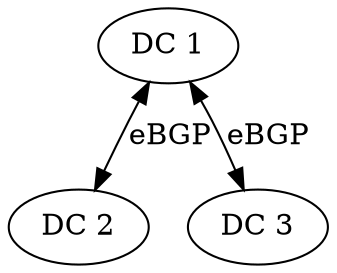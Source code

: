 digraph federation {
  DC1  [ label = "DC 1" ];
  DC2  [ label = "DC 2" ];
  DC3  [ label = "DC 3" ];
  DC1 -> DC2 [ label = "eBGP" dir = both];
  DC1 -> DC3 [ label = "eBGP" dir = both];
}